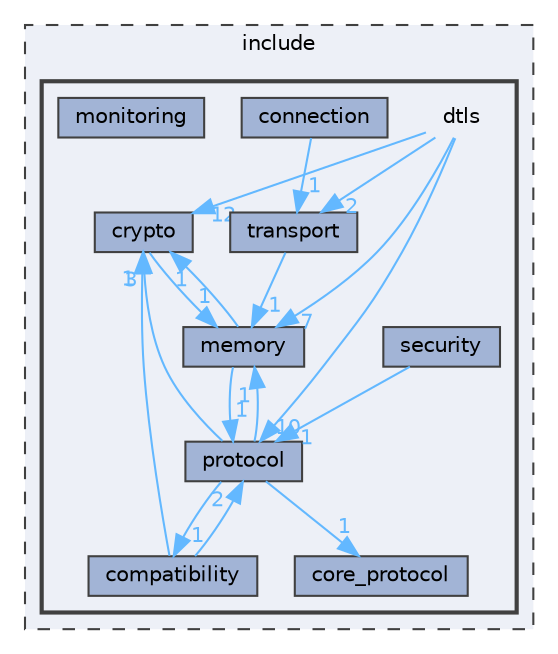 digraph "include/dtls"
{
 // LATEX_PDF_SIZE
  bgcolor="transparent";
  edge [fontname=Helvetica,fontsize=10,labelfontname=Helvetica,labelfontsize=10];
  node [fontname=Helvetica,fontsize=10,shape=box,height=0.2,width=0.4];
  compound=true
  subgraph clusterdir_d44c64559bbebec7f509842c48db8b23 {
    graph [ bgcolor="#edf0f7", pencolor="grey25", label="include", fontname=Helvetica,fontsize=10 style="filled,dashed", URL="dir_d44c64559bbebec7f509842c48db8b23.html",tooltip=""]
  subgraph clusterdir_6bb4f32e410c2a9faa3813982937f2b2 {
    graph [ bgcolor="#edf0f7", pencolor="grey25", label="", fontname=Helvetica,fontsize=10 style="filled,bold", URL="dir_6bb4f32e410c2a9faa3813982937f2b2.html",tooltip=""]
    dir_6bb4f32e410c2a9faa3813982937f2b2 [shape=plaintext, label="dtls"];
  dir_938178c0ea6d1a2edf8aa9cbe1ffb3ae [label="compatibility", fillcolor="#a2b4d6", color="grey25", style="filled", URL="dir_938178c0ea6d1a2edf8aa9cbe1ffb3ae.html",tooltip=""];
  dir_84e76b0d0a1a22a0a5137bc1b21c686f [label="connection", fillcolor="#a2b4d6", color="grey25", style="filled", URL="dir_84e76b0d0a1a22a0a5137bc1b21c686f.html",tooltip=""];
  dir_fb69cecc0fa63eb09b6388118fdcaad0 [label="core_protocol", fillcolor="#a2b4d6", color="grey25", style="filled", URL="dir_fb69cecc0fa63eb09b6388118fdcaad0.html",tooltip=""];
  dir_ddb8f592657276d338c41a2c6d508832 [label="crypto", fillcolor="#a2b4d6", color="grey25", style="filled", URL="dir_ddb8f592657276d338c41a2c6d508832.html",tooltip=""];
  dir_5ceefd1aa01c469df64b6817703c191d [label="memory", fillcolor="#a2b4d6", color="grey25", style="filled", URL="dir_5ceefd1aa01c469df64b6817703c191d.html",tooltip=""];
  dir_dcd572685d19cb0582d406951897980b [label="monitoring", fillcolor="#a2b4d6", color="grey25", style="filled", URL="dir_dcd572685d19cb0582d406951897980b.html",tooltip=""];
  dir_fd3681fcd11d110232e794f30656e59d [label="protocol", fillcolor="#a2b4d6", color="grey25", style="filled", URL="dir_fd3681fcd11d110232e794f30656e59d.html",tooltip=""];
  dir_cc3c8f2c55a3609eaef14a8db62bcb8a [label="security", fillcolor="#a2b4d6", color="grey25", style="filled", URL="dir_cc3c8f2c55a3609eaef14a8db62bcb8a.html",tooltip=""];
  dir_7d6e6d3989d2a15563bf0018e0793dcd [label="transport", fillcolor="#a2b4d6", color="grey25", style="filled", URL="dir_7d6e6d3989d2a15563bf0018e0793dcd.html",tooltip=""];
  }
  }
  dir_6bb4f32e410c2a9faa3813982937f2b2->dir_5ceefd1aa01c469df64b6817703c191d [headlabel="7", labeldistance=1.5 headhref="dir_000010_000012.html" href="dir_000010_000012.html" color="steelblue1" fontcolor="steelblue1"];
  dir_6bb4f32e410c2a9faa3813982937f2b2->dir_7d6e6d3989d2a15563bf0018e0793dcd [headlabel="2", labeldistance=1.5 headhref="dir_000010_000021.html" href="dir_000010_000021.html" color="steelblue1" fontcolor="steelblue1"];
  dir_6bb4f32e410c2a9faa3813982937f2b2->dir_ddb8f592657276d338c41a2c6d508832 [headlabel="12", labeldistance=1.5 headhref="dir_000010_000007.html" href="dir_000010_000007.html" color="steelblue1" fontcolor="steelblue1"];
  dir_6bb4f32e410c2a9faa3813982937f2b2->dir_fd3681fcd11d110232e794f30656e59d [headlabel="10", labeldistance=1.5 headhref="dir_000010_000016.html" href="dir_000010_000016.html" color="steelblue1" fontcolor="steelblue1"];
  dir_938178c0ea6d1a2edf8aa9cbe1ffb3ae->dir_ddb8f592657276d338c41a2c6d508832 [headlabel="1", labeldistance=1.5 headhref="dir_000000_000007.html" href="dir_000000_000007.html" color="steelblue1" fontcolor="steelblue1"];
  dir_938178c0ea6d1a2edf8aa9cbe1ffb3ae->dir_fd3681fcd11d110232e794f30656e59d [headlabel="2", labeldistance=1.5 headhref="dir_000000_000016.html" href="dir_000000_000016.html" color="steelblue1" fontcolor="steelblue1"];
  dir_84e76b0d0a1a22a0a5137bc1b21c686f->dir_7d6e6d3989d2a15563bf0018e0793dcd [headlabel="1", labeldistance=1.5 headhref="dir_000002_000021.html" href="dir_000002_000021.html" color="steelblue1" fontcolor="steelblue1"];
  dir_ddb8f592657276d338c41a2c6d508832->dir_5ceefd1aa01c469df64b6817703c191d [headlabel="1", labeldistance=1.5 headhref="dir_000007_000012.html" href="dir_000007_000012.html" color="steelblue1" fontcolor="steelblue1"];
  dir_5ceefd1aa01c469df64b6817703c191d->dir_ddb8f592657276d338c41a2c6d508832 [headlabel="1", labeldistance=1.5 headhref="dir_000012_000007.html" href="dir_000012_000007.html" color="steelblue1" fontcolor="steelblue1"];
  dir_5ceefd1aa01c469df64b6817703c191d->dir_fd3681fcd11d110232e794f30656e59d [headlabel="1", labeldistance=1.5 headhref="dir_000012_000016.html" href="dir_000012_000016.html" color="steelblue1" fontcolor="steelblue1"];
  dir_fd3681fcd11d110232e794f30656e59d->dir_5ceefd1aa01c469df64b6817703c191d [headlabel="1", labeldistance=1.5 headhref="dir_000016_000012.html" href="dir_000016_000012.html" color="steelblue1" fontcolor="steelblue1"];
  dir_fd3681fcd11d110232e794f30656e59d->dir_938178c0ea6d1a2edf8aa9cbe1ffb3ae [headlabel="1", labeldistance=1.5 headhref="dir_000016_000000.html" href="dir_000016_000000.html" color="steelblue1" fontcolor="steelblue1"];
  dir_fd3681fcd11d110232e794f30656e59d->dir_ddb8f592657276d338c41a2c6d508832 [headlabel="3", labeldistance=1.5 headhref="dir_000016_000007.html" href="dir_000016_000007.html" color="steelblue1" fontcolor="steelblue1"];
  dir_fd3681fcd11d110232e794f30656e59d->dir_fb69cecc0fa63eb09b6388118fdcaad0 [headlabel="1", labeldistance=1.5 headhref="dir_000016_000005.html" href="dir_000016_000005.html" color="steelblue1" fontcolor="steelblue1"];
  dir_cc3c8f2c55a3609eaef14a8db62bcb8a->dir_fd3681fcd11d110232e794f30656e59d [headlabel="1", labeldistance=1.5 headhref="dir_000018_000016.html" href="dir_000018_000016.html" color="steelblue1" fontcolor="steelblue1"];
  dir_7d6e6d3989d2a15563bf0018e0793dcd->dir_5ceefd1aa01c469df64b6817703c191d [headlabel="1", labeldistance=1.5 headhref="dir_000021_000012.html" href="dir_000021_000012.html" color="steelblue1" fontcolor="steelblue1"];
}

